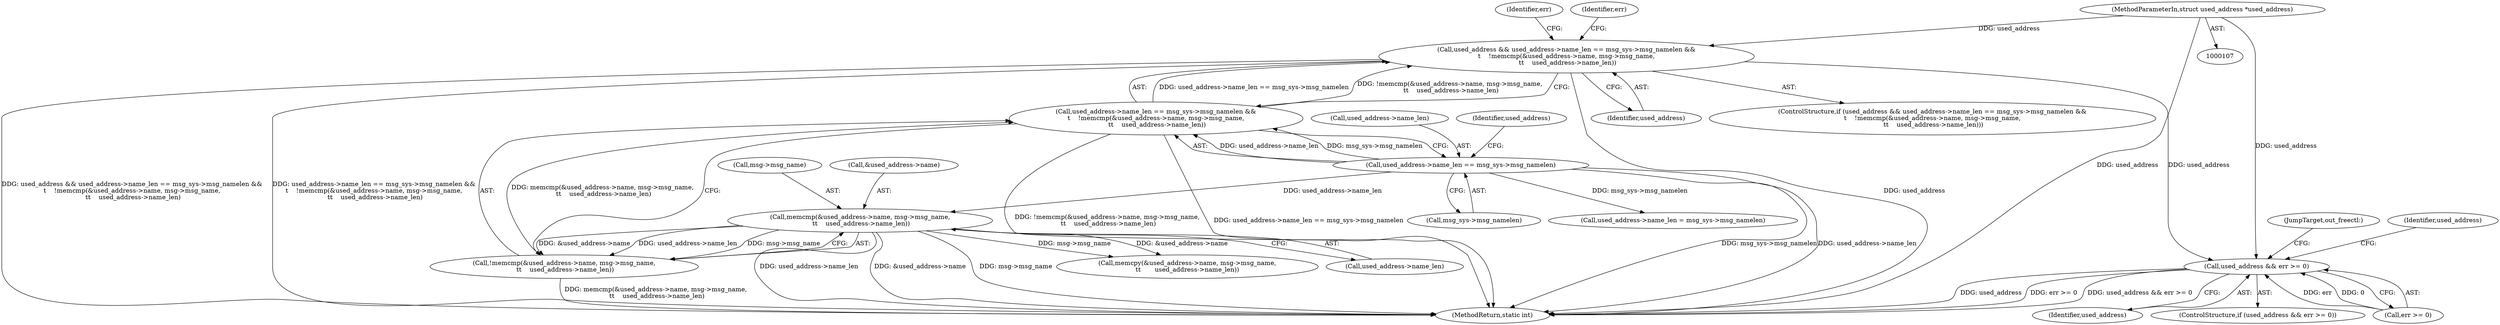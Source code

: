digraph "0_linux_bc909d9ddbf7778371e36a651d6e4194b1cc7d4c@API" {
"1000346" [label="(Call,used_address && used_address->name_len == msg_sys->msg_namelen &&\n\t    !memcmp(&used_address->name, msg->msg_name,\n \t\t    used_address->name_len))"];
"1000112" [label="(MethodParameterIn,struct used_address *used_address)"];
"1000348" [label="(Call,used_address->name_len == msg_sys->msg_namelen &&\n\t    !memcmp(&used_address->name, msg->msg_name,\n \t\t    used_address->name_len))"];
"1000349" [label="(Call,used_address->name_len == msg_sys->msg_namelen)"];
"1000356" [label="(Call,!memcmp(&used_address->name, msg->msg_name,\n \t\t    used_address->name_len))"];
"1000357" [label="(Call,memcmp(&used_address->name, msg->msg_name,\n \t\t    used_address->name_len))"];
"1000383" [label="(Call,used_address && err >= 0)"];
"1000432" [label="(MethodReturn,static int)"];
"1000353" [label="(Call,msg_sys->msg_namelen)"];
"1000384" [label="(Identifier,used_address)"];
"1000112" [label="(MethodParameterIn,struct used_address *used_address)"];
"1000382" [label="(ControlStructure,if (used_address && err >= 0))"];
"1000389" [label="(Call,used_address->name_len = msg_sys->msg_namelen)"];
"1000348" [label="(Call,used_address->name_len == msg_sys->msg_namelen &&\n\t    !memcmp(&used_address->name, msg->msg_name,\n \t\t    used_address->name_len))"];
"1000365" [label="(Call,used_address->name_len)"];
"1000346" [label="(Call,used_address && used_address->name_len == msg_sys->msg_namelen &&\n\t    !memcmp(&used_address->name, msg->msg_name,\n \t\t    used_address->name_len))"];
"1000357" [label="(Call,memcmp(&used_address->name, msg->msg_name,\n \t\t    used_address->name_len))"];
"1000347" [label="(Identifier,used_address)"];
"1000358" [label="(Call,&used_address->name)"];
"1000407" [label="(JumpTarget,out_freectl:)"];
"1000356" [label="(Call,!memcmp(&used_address->name, msg->msg_name,\n \t\t    used_address->name_len))"];
"1000350" [label="(Call,used_address->name_len)"];
"1000391" [label="(Identifier,used_address)"];
"1000345" [label="(ControlStructure,if (used_address && used_address->name_len == msg_sys->msg_namelen &&\n\t    !memcmp(&used_address->name, msg->msg_name,\n \t\t    used_address->name_len)))"];
"1000385" [label="(Call,err >= 0)"];
"1000370" [label="(Identifier,err)"];
"1000377" [label="(Identifier,err)"];
"1000349" [label="(Call,used_address->name_len == msg_sys->msg_namelen)"];
"1000362" [label="(Call,msg->msg_name)"];
"1000383" [label="(Call,used_address && err >= 0)"];
"1000360" [label="(Identifier,used_address)"];
"1000396" [label="(Call,memcpy(&used_address->name, msg->msg_name,\n\t\t       used_address->name_len))"];
"1000346" -> "1000345"  [label="AST: "];
"1000346" -> "1000347"  [label="CFG: "];
"1000346" -> "1000348"  [label="CFG: "];
"1000347" -> "1000346"  [label="AST: "];
"1000348" -> "1000346"  [label="AST: "];
"1000370" -> "1000346"  [label="CFG: "];
"1000377" -> "1000346"  [label="CFG: "];
"1000346" -> "1000432"  [label="DDG: used_address->name_len == msg_sys->msg_namelen &&\n\t    !memcmp(&used_address->name, msg->msg_name,\n \t\t    used_address->name_len)"];
"1000346" -> "1000432"  [label="DDG: used_address"];
"1000346" -> "1000432"  [label="DDG: used_address && used_address->name_len == msg_sys->msg_namelen &&\n\t    !memcmp(&used_address->name, msg->msg_name,\n \t\t    used_address->name_len)"];
"1000112" -> "1000346"  [label="DDG: used_address"];
"1000348" -> "1000346"  [label="DDG: used_address->name_len == msg_sys->msg_namelen"];
"1000348" -> "1000346"  [label="DDG: !memcmp(&used_address->name, msg->msg_name,\n \t\t    used_address->name_len)"];
"1000346" -> "1000383"  [label="DDG: used_address"];
"1000112" -> "1000107"  [label="AST: "];
"1000112" -> "1000432"  [label="DDG: used_address"];
"1000112" -> "1000383"  [label="DDG: used_address"];
"1000348" -> "1000349"  [label="CFG: "];
"1000348" -> "1000356"  [label="CFG: "];
"1000349" -> "1000348"  [label="AST: "];
"1000356" -> "1000348"  [label="AST: "];
"1000348" -> "1000432"  [label="DDG: !memcmp(&used_address->name, msg->msg_name,\n \t\t    used_address->name_len)"];
"1000348" -> "1000432"  [label="DDG: used_address->name_len == msg_sys->msg_namelen"];
"1000349" -> "1000348"  [label="DDG: used_address->name_len"];
"1000349" -> "1000348"  [label="DDG: msg_sys->msg_namelen"];
"1000356" -> "1000348"  [label="DDG: memcmp(&used_address->name, msg->msg_name,\n \t\t    used_address->name_len)"];
"1000349" -> "1000353"  [label="CFG: "];
"1000350" -> "1000349"  [label="AST: "];
"1000353" -> "1000349"  [label="AST: "];
"1000360" -> "1000349"  [label="CFG: "];
"1000349" -> "1000432"  [label="DDG: msg_sys->msg_namelen"];
"1000349" -> "1000432"  [label="DDG: used_address->name_len"];
"1000349" -> "1000357"  [label="DDG: used_address->name_len"];
"1000349" -> "1000389"  [label="DDG: msg_sys->msg_namelen"];
"1000356" -> "1000357"  [label="CFG: "];
"1000357" -> "1000356"  [label="AST: "];
"1000356" -> "1000432"  [label="DDG: memcmp(&used_address->name, msg->msg_name,\n \t\t    used_address->name_len)"];
"1000357" -> "1000356"  [label="DDG: &used_address->name"];
"1000357" -> "1000356"  [label="DDG: msg->msg_name"];
"1000357" -> "1000356"  [label="DDG: used_address->name_len"];
"1000357" -> "1000365"  [label="CFG: "];
"1000358" -> "1000357"  [label="AST: "];
"1000362" -> "1000357"  [label="AST: "];
"1000365" -> "1000357"  [label="AST: "];
"1000357" -> "1000432"  [label="DDG: used_address->name_len"];
"1000357" -> "1000432"  [label="DDG: &used_address->name"];
"1000357" -> "1000432"  [label="DDG: msg->msg_name"];
"1000357" -> "1000396"  [label="DDG: &used_address->name"];
"1000357" -> "1000396"  [label="DDG: msg->msg_name"];
"1000383" -> "1000382"  [label="AST: "];
"1000383" -> "1000384"  [label="CFG: "];
"1000383" -> "1000385"  [label="CFG: "];
"1000384" -> "1000383"  [label="AST: "];
"1000385" -> "1000383"  [label="AST: "];
"1000391" -> "1000383"  [label="CFG: "];
"1000407" -> "1000383"  [label="CFG: "];
"1000383" -> "1000432"  [label="DDG: used_address && err >= 0"];
"1000383" -> "1000432"  [label="DDG: used_address"];
"1000383" -> "1000432"  [label="DDG: err >= 0"];
"1000385" -> "1000383"  [label="DDG: err"];
"1000385" -> "1000383"  [label="DDG: 0"];
}
